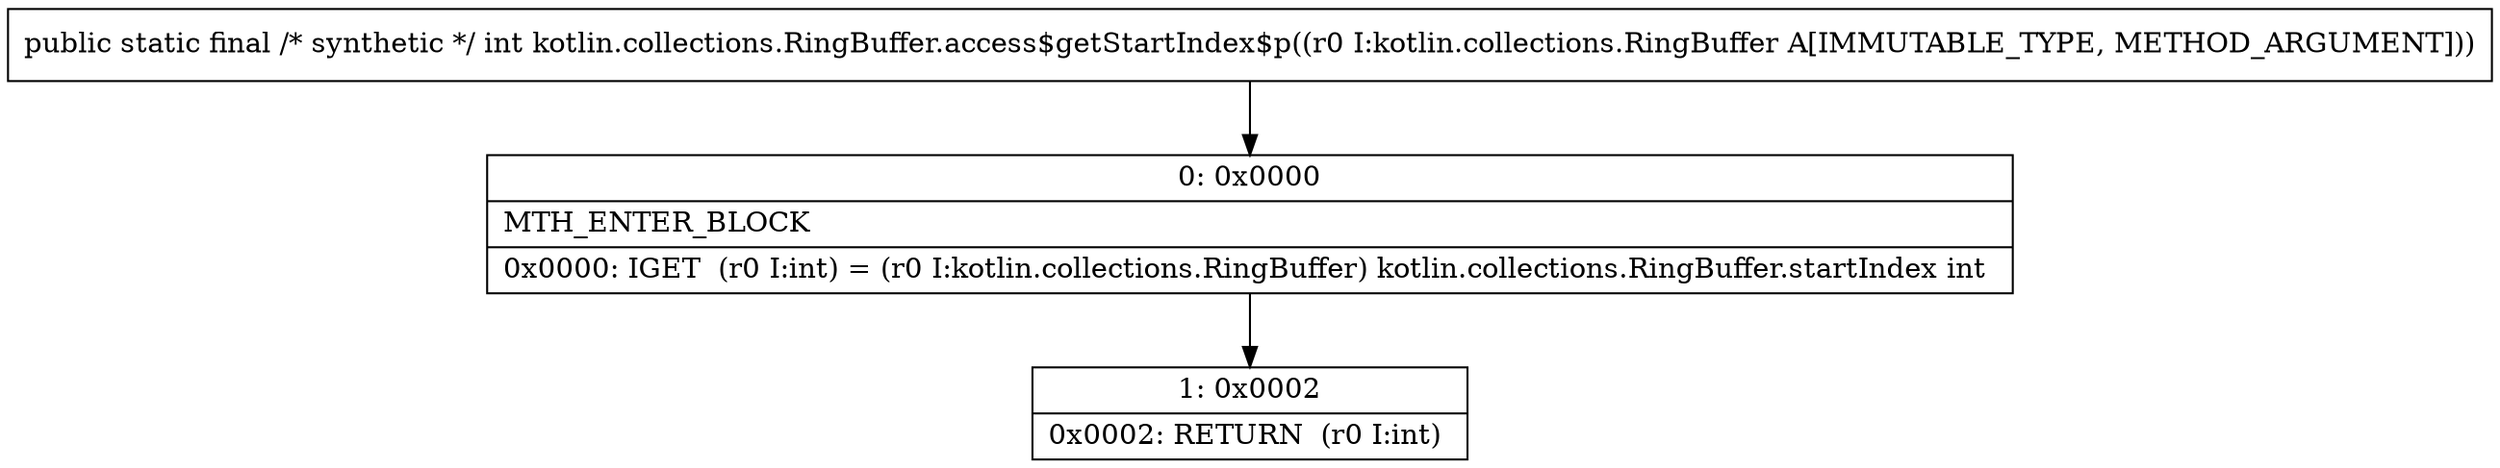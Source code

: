 digraph "CFG forkotlin.collections.RingBuffer.access$getStartIndex$p(Lkotlin\/collections\/RingBuffer;)I" {
Node_0 [shape=record,label="{0\:\ 0x0000|MTH_ENTER_BLOCK\l|0x0000: IGET  (r0 I:int) = (r0 I:kotlin.collections.RingBuffer) kotlin.collections.RingBuffer.startIndex int \l}"];
Node_1 [shape=record,label="{1\:\ 0x0002|0x0002: RETURN  (r0 I:int) \l}"];
MethodNode[shape=record,label="{public static final \/* synthetic *\/ int kotlin.collections.RingBuffer.access$getStartIndex$p((r0 I:kotlin.collections.RingBuffer A[IMMUTABLE_TYPE, METHOD_ARGUMENT])) }"];
MethodNode -> Node_0;
Node_0 -> Node_1;
}

